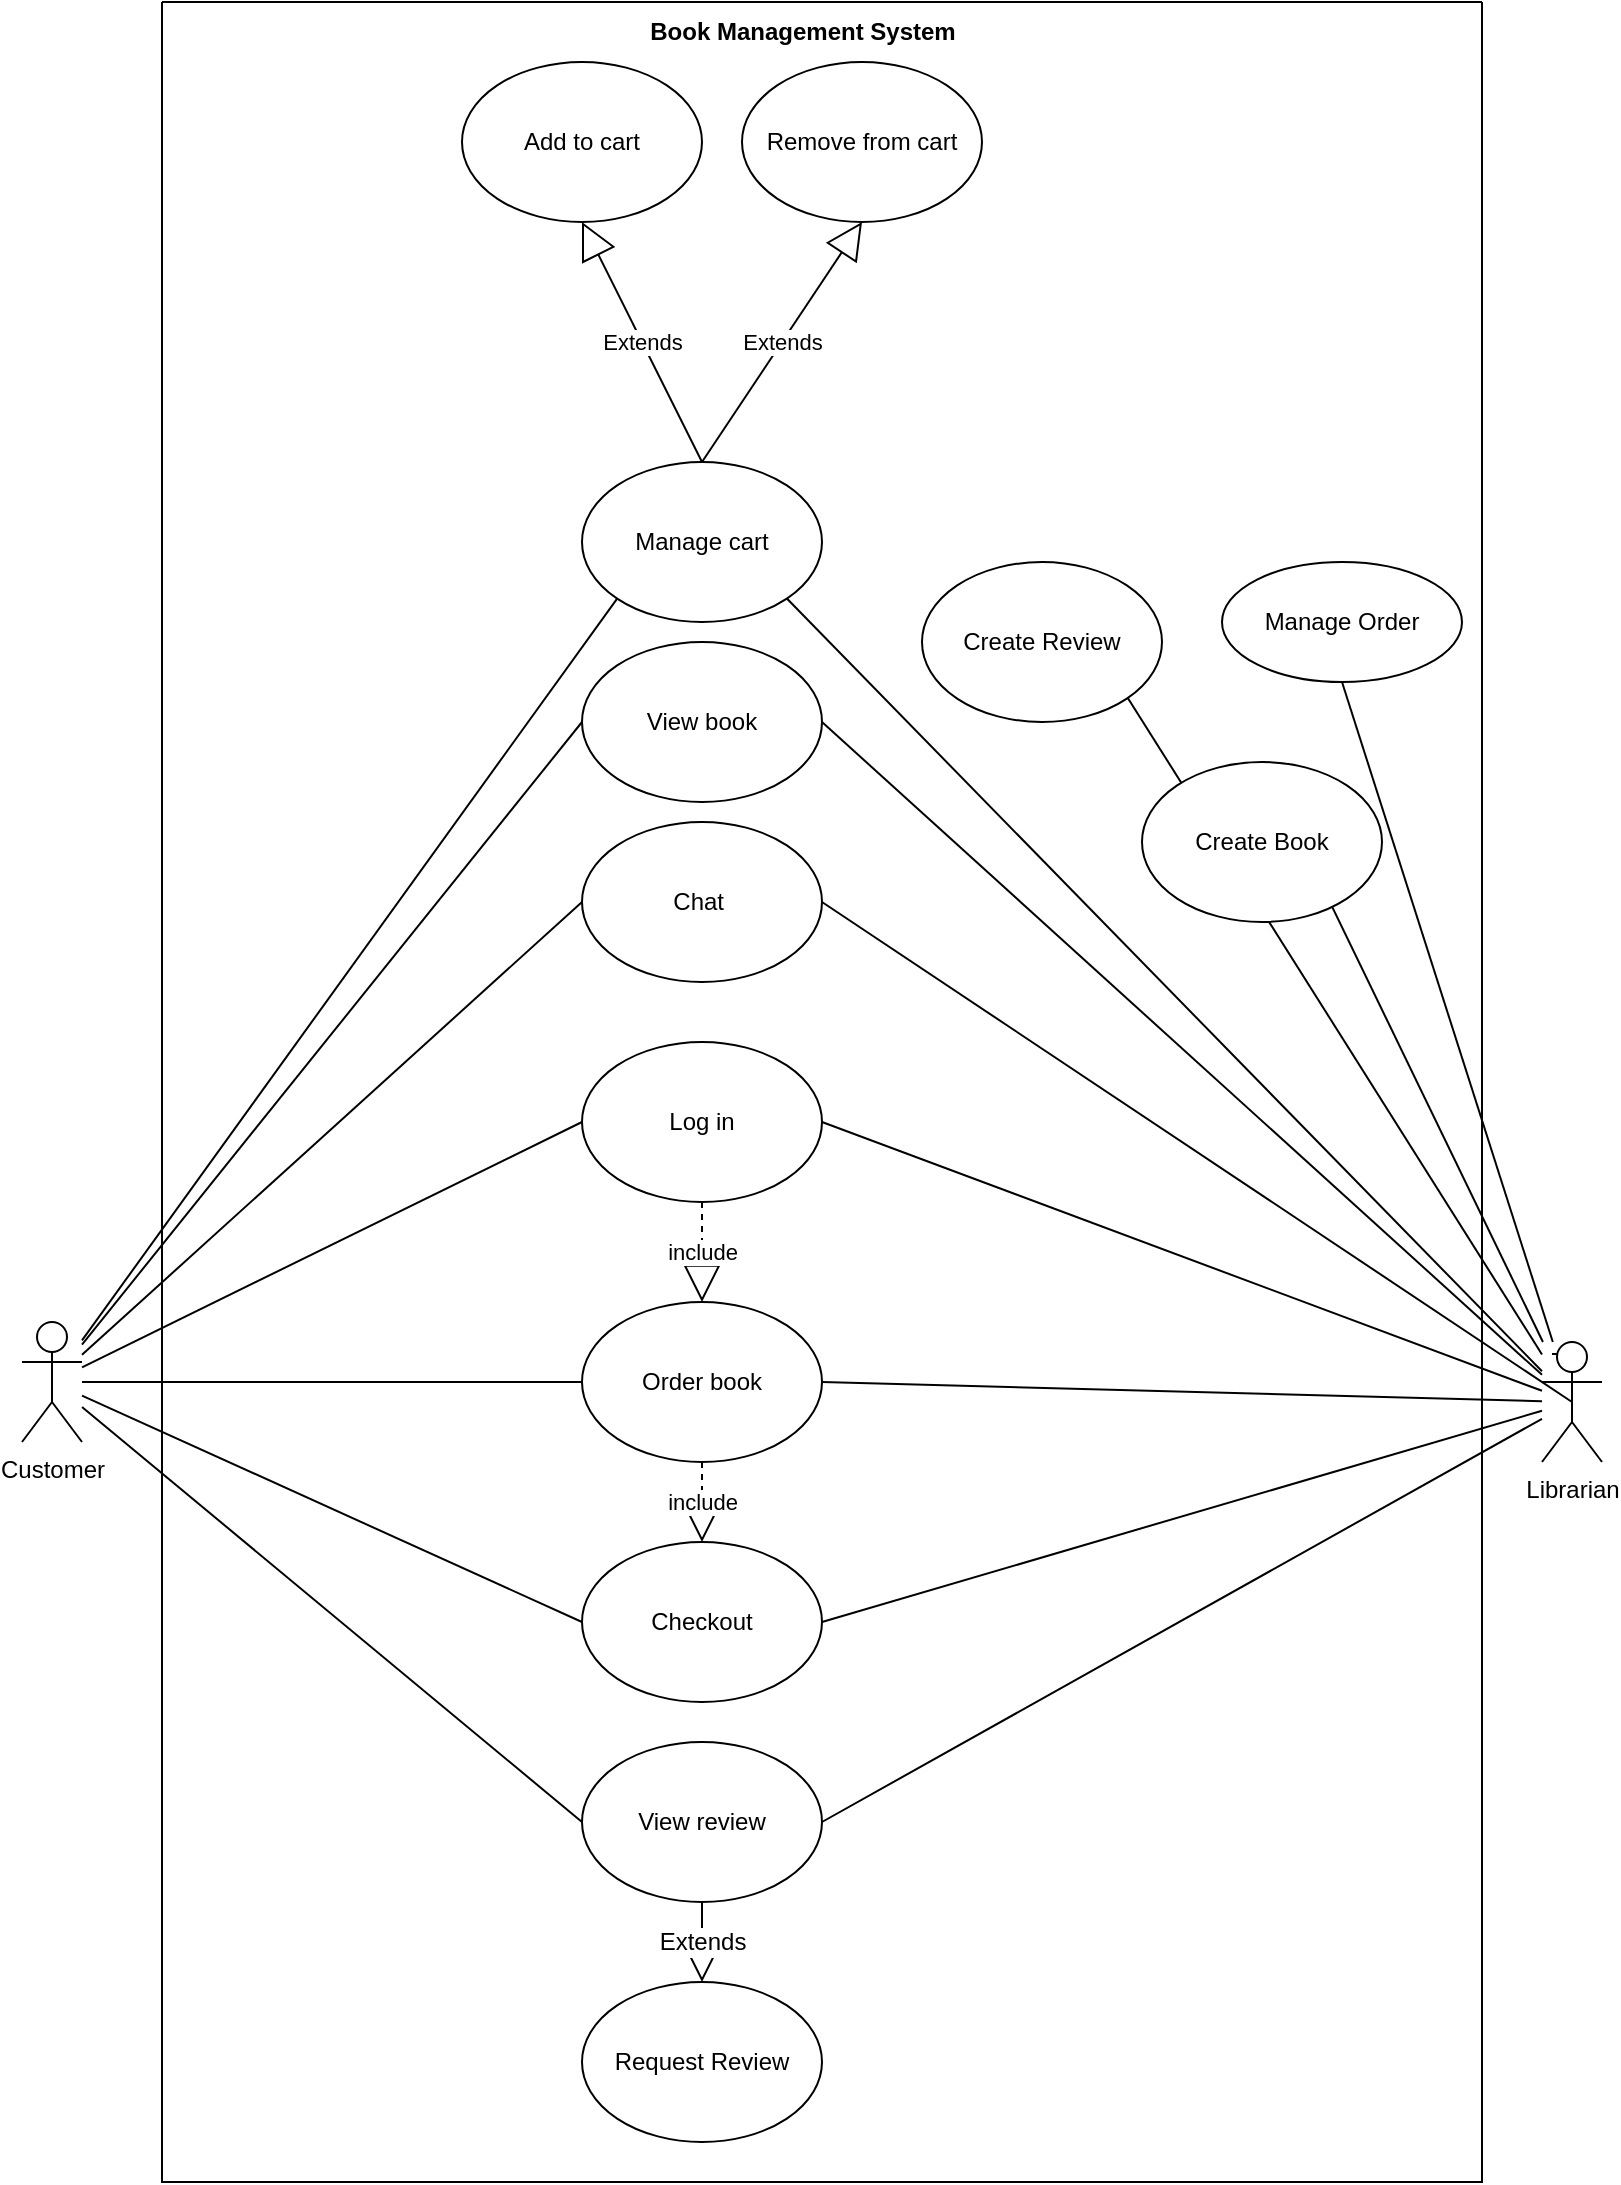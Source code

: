 <mxfile version="20.6.0" type="github">
  <diagram name="Page-1" id="4AmliA1bGbIhGyY8KCNw">
    <mxGraphModel dx="1117" dy="1711" grid="1" gridSize="10" guides="1" tooltips="1" connect="1" arrows="1" fold="1" page="1" pageScale="1" pageWidth="850" pageHeight="1100" math="0" shadow="0">
      <root>
        <mxCell id="0" />
        <mxCell id="1" parent="0" />
        <mxCell id="6q30bPFDWuxzVYTixxc3-16" style="rounded=0;orthogonalLoop=1;jettySize=auto;html=1;entryX=0;entryY=0.5;entryDx=0;entryDy=0;endArrow=none;endFill=0;" parent="1" source="6q30bPFDWuxzVYTixxc3-1" target="6q30bPFDWuxzVYTixxc3-8" edge="1">
          <mxGeometry relative="1" as="geometry" />
        </mxCell>
        <mxCell id="6q30bPFDWuxzVYTixxc3-18" style="rounded=0;orthogonalLoop=1;jettySize=auto;html=1;entryX=0;entryY=0.5;entryDx=0;entryDy=0;endArrow=none;endFill=0;" parent="1" source="6q30bPFDWuxzVYTixxc3-1" target="6q30bPFDWuxzVYTixxc3-9" edge="1">
          <mxGeometry relative="1" as="geometry" />
        </mxCell>
        <mxCell id="6q30bPFDWuxzVYTixxc3-29" style="rounded=0;orthogonalLoop=1;jettySize=auto;html=1;entryX=0;entryY=0.5;entryDx=0;entryDy=0;endArrow=none;endFill=0;" parent="1" source="6q30bPFDWuxzVYTixxc3-1" target="6q30bPFDWuxzVYTixxc3-28" edge="1">
          <mxGeometry relative="1" as="geometry" />
        </mxCell>
        <mxCell id="6q30bPFDWuxzVYTixxc3-36" style="rounded=0;orthogonalLoop=1;jettySize=auto;html=1;entryX=0;entryY=0.5;entryDx=0;entryDy=0;endArrow=none;endFill=0;" parent="1" source="6q30bPFDWuxzVYTixxc3-1" target="6q30bPFDWuxzVYTixxc3-34" edge="1">
          <mxGeometry relative="1" as="geometry" />
        </mxCell>
        <mxCell id="6q30bPFDWuxzVYTixxc3-56" style="rounded=0;orthogonalLoop=1;jettySize=auto;html=1;entryX=0;entryY=1;entryDx=0;entryDy=0;endArrow=none;endFill=0;" parent="1" source="6q30bPFDWuxzVYTixxc3-1" target="6q30bPFDWuxzVYTixxc3-50" edge="1">
          <mxGeometry relative="1" as="geometry" />
        </mxCell>
        <mxCell id="6q30bPFDWuxzVYTixxc3-1" value="Customer" style="shape=umlActor;verticalLabelPosition=bottom;verticalAlign=top;html=1;" parent="1" vertex="1">
          <mxGeometry x="30" y="350" width="30" height="60" as="geometry" />
        </mxCell>
        <mxCell id="6q30bPFDWuxzVYTixxc3-31" style="rounded=0;orthogonalLoop=1;jettySize=auto;html=1;entryX=0.5;entryY=0;entryDx=0;entryDy=0;endArrow=none;endFill=0;" parent="1" source="6q30bPFDWuxzVYTixxc3-3" target="6q30bPFDWuxzVYTixxc3-30" edge="1">
          <mxGeometry relative="1" as="geometry" />
        </mxCell>
        <mxCell id="6q30bPFDWuxzVYTixxc3-33" style="rounded=0;orthogonalLoop=1;jettySize=auto;html=1;entryX=1;entryY=0.5;entryDx=0;entryDy=0;endArrow=none;endFill=0;" parent="1" source="6q30bPFDWuxzVYTixxc3-3" target="6q30bPFDWuxzVYTixxc3-9" edge="1">
          <mxGeometry relative="1" as="geometry" />
        </mxCell>
        <mxCell id="6q30bPFDWuxzVYTixxc3-37" style="rounded=0;orthogonalLoop=1;jettySize=auto;html=1;entryX=1;entryY=0.5;entryDx=0;entryDy=0;endArrow=none;endFill=0;" parent="1" source="6q30bPFDWuxzVYTixxc3-3" target="6q30bPFDWuxzVYTixxc3-34" edge="1">
          <mxGeometry relative="1" as="geometry" />
        </mxCell>
        <mxCell id="6q30bPFDWuxzVYTixxc3-38" style="rounded=0;orthogonalLoop=1;jettySize=auto;html=1;entryX=0.5;entryY=0;entryDx=0;entryDy=0;endArrow=none;endFill=0;" parent="1" source="6q30bPFDWuxzVYTixxc3-3" target="6q30bPFDWuxzVYTixxc3-35" edge="1">
          <mxGeometry relative="1" as="geometry" />
        </mxCell>
        <mxCell id="6q30bPFDWuxzVYTixxc3-39" style="rounded=0;orthogonalLoop=1;jettySize=auto;html=1;entryX=1;entryY=0.5;entryDx=0;entryDy=0;endArrow=none;endFill=0;" parent="1" source="6q30bPFDWuxzVYTixxc3-3" target="6q30bPFDWuxzVYTixxc3-8" edge="1">
          <mxGeometry relative="1" as="geometry" />
        </mxCell>
        <mxCell id="6q30bPFDWuxzVYTixxc3-42" style="rounded=0;orthogonalLoop=1;jettySize=auto;html=1;entryX=1;entryY=0.5;entryDx=0;entryDy=0;endArrow=none;endFill=0;" parent="1" source="6q30bPFDWuxzVYTixxc3-3" target="6q30bPFDWuxzVYTixxc3-10" edge="1">
          <mxGeometry relative="1" as="geometry" />
        </mxCell>
        <mxCell id="6q30bPFDWuxzVYTixxc3-43" style="rounded=0;orthogonalLoop=1;jettySize=auto;html=1;entryX=1;entryY=0.5;entryDx=0;entryDy=0;endArrow=none;endFill=0;" parent="1" source="6q30bPFDWuxzVYTixxc3-3" target="6q30bPFDWuxzVYTixxc3-11" edge="1">
          <mxGeometry relative="1" as="geometry" />
        </mxCell>
        <mxCell id="6q30bPFDWuxzVYTixxc3-57" style="rounded=0;orthogonalLoop=1;jettySize=auto;html=1;entryX=1;entryY=1;entryDx=0;entryDy=0;endArrow=none;endFill=0;" parent="1" source="6q30bPFDWuxzVYTixxc3-3" target="6q30bPFDWuxzVYTixxc3-50" edge="1">
          <mxGeometry relative="1" as="geometry" />
        </mxCell>
        <mxCell id="8_Ot3wEcPDikVnHrrVS4-6" style="rounded=0;orthogonalLoop=1;jettySize=auto;html=1;entryX=0.5;entryY=1;entryDx=0;entryDy=0;fontFamily=Helvetica;fontSize=12;fontColor=default;startSize=0;endArrow=none;endFill=0;" edge="1" parent="1" source="6q30bPFDWuxzVYTixxc3-3" target="8_Ot3wEcPDikVnHrrVS4-5">
          <mxGeometry relative="1" as="geometry" />
        </mxCell>
        <mxCell id="8_Ot3wEcPDikVnHrrVS4-11" style="edgeStyle=none;rounded=0;orthogonalLoop=1;jettySize=auto;html=1;exitX=0.75;exitY=0.1;exitDx=0;exitDy=0;exitPerimeter=0;fontFamily=Helvetica;fontSize=12;fontColor=default;endArrow=none;endFill=0;startSize=0;" edge="1" parent="1" source="6q30bPFDWuxzVYTixxc3-3">
          <mxGeometry relative="1" as="geometry">
            <mxPoint x="795" y="366" as="targetPoint" />
          </mxGeometry>
        </mxCell>
        <mxCell id="6q30bPFDWuxzVYTixxc3-3" value="Librarian" style="shape=umlActor;verticalLabelPosition=bottom;verticalAlign=top;html=1;" parent="1" vertex="1">
          <mxGeometry x="790" y="360" width="30" height="60" as="geometry" />
        </mxCell>
        <mxCell id="6q30bPFDWuxzVYTixxc3-8" value="Log in" style="ellipse;whiteSpace=wrap;html=1;" parent="1" vertex="1">
          <mxGeometry x="310" y="210" width="120" height="80" as="geometry" />
        </mxCell>
        <mxCell id="6q30bPFDWuxzVYTixxc3-9" value="View book" style="ellipse;whiteSpace=wrap;html=1;" parent="1" vertex="1">
          <mxGeometry x="310" y="10" width="120" height="80" as="geometry" />
        </mxCell>
        <mxCell id="6q30bPFDWuxzVYTixxc3-10" value="Order book" style="ellipse;whiteSpace=wrap;html=1;" parent="1" vertex="1">
          <mxGeometry x="310" y="340" width="120" height="80" as="geometry" />
        </mxCell>
        <mxCell id="6q30bPFDWuxzVYTixxc3-11" value="Checkout" style="ellipse;whiteSpace=wrap;html=1;" parent="1" vertex="1">
          <mxGeometry x="310" y="460" width="120" height="80" as="geometry" />
        </mxCell>
        <mxCell id="6q30bPFDWuxzVYTixxc3-19" style="rounded=0;orthogonalLoop=1;jettySize=auto;html=1;entryX=0;entryY=0.5;entryDx=0;entryDy=0;endArrow=none;endFill=0;" parent="1" source="6q30bPFDWuxzVYTixxc3-1" target="6q30bPFDWuxzVYTixxc3-10" edge="1">
          <mxGeometry relative="1" as="geometry">
            <mxPoint x="170" y="163" as="sourcePoint" />
            <mxPoint x="250" y="180" as="targetPoint" />
          </mxGeometry>
        </mxCell>
        <mxCell id="6q30bPFDWuxzVYTixxc3-21" style="rounded=0;orthogonalLoop=1;jettySize=auto;html=1;entryX=0;entryY=0.5;entryDx=0;entryDy=0;endArrow=none;endFill=0;" parent="1" source="6q30bPFDWuxzVYTixxc3-1" target="6q30bPFDWuxzVYTixxc3-11" edge="1">
          <mxGeometry relative="1" as="geometry">
            <mxPoint x="210" y="180" as="sourcePoint" />
            <mxPoint x="280" y="290" as="targetPoint" />
          </mxGeometry>
        </mxCell>
        <mxCell id="6q30bPFDWuxzVYTixxc3-27" value="Request Review" style="ellipse;whiteSpace=wrap;html=1;" parent="1" vertex="1">
          <mxGeometry x="310" y="680" width="120" height="80" as="geometry" />
        </mxCell>
        <mxCell id="6q30bPFDWuxzVYTixxc3-40" style="rounded=0;orthogonalLoop=1;jettySize=auto;html=1;entryX=0.5;entryY=0.5;entryDx=0;entryDy=0;entryPerimeter=0;endArrow=none;endFill=0;exitX=1;exitY=0.5;exitDx=0;exitDy=0;" parent="1" source="6q30bPFDWuxzVYTixxc3-28" target="6q30bPFDWuxzVYTixxc3-3" edge="1">
          <mxGeometry relative="1" as="geometry" />
        </mxCell>
        <mxCell id="6q30bPFDWuxzVYTixxc3-28" value="Chat&amp;nbsp;" style="ellipse;whiteSpace=wrap;html=1;" parent="1" vertex="1">
          <mxGeometry x="310" y="100" width="120" height="80" as="geometry" />
        </mxCell>
        <mxCell id="6q30bPFDWuxzVYTixxc3-30" value="Create Book" style="ellipse;whiteSpace=wrap;html=1;" parent="1" vertex="1">
          <mxGeometry x="590" y="70" width="120" height="80" as="geometry" />
        </mxCell>
        <mxCell id="6q30bPFDWuxzVYTixxc3-34" value="View review" style="ellipse;whiteSpace=wrap;html=1;" parent="1" vertex="1">
          <mxGeometry x="310" y="560" width="120" height="80" as="geometry" />
        </mxCell>
        <mxCell id="6q30bPFDWuxzVYTixxc3-35" value="Create Review" style="ellipse;whiteSpace=wrap;html=1;" parent="1" vertex="1">
          <mxGeometry x="480" y="-30" width="120" height="80" as="geometry" />
        </mxCell>
        <mxCell id="6q30bPFDWuxzVYTixxc3-47" value="include" style="endArrow=block;endSize=16;endFill=0;html=1;rounded=0;dashed=1;exitX=0.5;exitY=1;exitDx=0;exitDy=0;entryX=0.5;entryY=0;entryDx=0;entryDy=0;" parent="1" source="6q30bPFDWuxzVYTixxc3-10" target="6q30bPFDWuxzVYTixxc3-11" edge="1">
          <mxGeometry width="160" relative="1" as="geometry">
            <mxPoint x="30" y="530" as="sourcePoint" />
            <mxPoint x="190" y="530" as="targetPoint" />
          </mxGeometry>
        </mxCell>
        <mxCell id="6q30bPFDWuxzVYTixxc3-49" value="include" style="endArrow=block;endSize=16;endFill=0;html=1;rounded=0;dashed=1;exitX=0.5;exitY=1;exitDx=0;exitDy=0;entryX=0.5;entryY=0;entryDx=0;entryDy=0;" parent="1" source="6q30bPFDWuxzVYTixxc3-8" target="6q30bPFDWuxzVYTixxc3-10" edge="1">
          <mxGeometry width="160" relative="1" as="geometry">
            <mxPoint x="440" y="380" as="sourcePoint" />
            <mxPoint x="440" y="420" as="targetPoint" />
          </mxGeometry>
        </mxCell>
        <mxCell id="6q30bPFDWuxzVYTixxc3-50" value="Manage cart" style="ellipse;whiteSpace=wrap;html=1;" parent="1" vertex="1">
          <mxGeometry x="310" y="-80" width="120" height="80" as="geometry" />
        </mxCell>
        <mxCell id="6q30bPFDWuxzVYTixxc3-51" value="Add to cart" style="ellipse;whiteSpace=wrap;html=1;" parent="1" vertex="1">
          <mxGeometry x="250" y="-280" width="120" height="80" as="geometry" />
        </mxCell>
        <mxCell id="6q30bPFDWuxzVYTixxc3-52" value="Remove from cart" style="ellipse;whiteSpace=wrap;html=1;" parent="1" vertex="1">
          <mxGeometry x="390" y="-280" width="120" height="80" as="geometry" />
        </mxCell>
        <mxCell id="6q30bPFDWuxzVYTixxc3-53" value="Extends" style="endArrow=block;endSize=16;endFill=0;html=1;rounded=0;entryX=0.5;entryY=1;entryDx=0;entryDy=0;exitX=0.5;exitY=0;exitDx=0;exitDy=0;" parent="1" source="6q30bPFDWuxzVYTixxc3-50" target="6q30bPFDWuxzVYTixxc3-51" edge="1">
          <mxGeometry width="160" relative="1" as="geometry">
            <mxPoint x="290" y="130" as="sourcePoint" />
            <mxPoint x="450" y="130" as="targetPoint" />
          </mxGeometry>
        </mxCell>
        <mxCell id="6q30bPFDWuxzVYTixxc3-54" value="Extends" style="endArrow=block;endSize=16;endFill=0;html=1;rounded=0;entryX=0.5;entryY=1;entryDx=0;entryDy=0;exitX=0.5;exitY=0;exitDx=0;exitDy=0;" parent="1" source="6q30bPFDWuxzVYTixxc3-50" target="6q30bPFDWuxzVYTixxc3-52" edge="1">
          <mxGeometry width="160" relative="1" as="geometry">
            <mxPoint x="380" y="-110" as="sourcePoint" />
            <mxPoint x="310" y="-140" as="targetPoint" />
          </mxGeometry>
        </mxCell>
        <mxCell id="8_Ot3wEcPDikVnHrrVS4-4" value="Extends" style="endArrow=block;endSize=16;endFill=0;html=1;rounded=0;fontFamily=Helvetica;fontSize=12;fontColor=default;exitX=0.5;exitY=1;exitDx=0;exitDy=0;entryX=0.5;entryY=0;entryDx=0;entryDy=0;" edge="1" parent="1" source="6q30bPFDWuxzVYTixxc3-34" target="6q30bPFDWuxzVYTixxc3-27">
          <mxGeometry width="160" relative="1" as="geometry">
            <mxPoint x="360" y="780" as="sourcePoint" />
            <mxPoint x="520" y="780" as="targetPoint" />
          </mxGeometry>
        </mxCell>
        <mxCell id="8_Ot3wEcPDikVnHrrVS4-5" value="Manage Order" style="ellipse;whiteSpace=wrap;html=1;strokeColor=default;fontFamily=Helvetica;fontSize=12;fontColor=default;startSize=0;fillColor=default;" vertex="1" parent="1">
          <mxGeometry x="630" y="-30" width="120" height="60" as="geometry" />
        </mxCell>
        <mxCell id="8_Ot3wEcPDikVnHrrVS4-9" value="" style="swimlane;startSize=0;strokeColor=default;fontFamily=Helvetica;fontSize=12;fontColor=default;fillColor=default;" vertex="1" parent="1">
          <mxGeometry x="100" y="-310" width="660" height="1090" as="geometry" />
        </mxCell>
        <mxCell id="8_Ot3wEcPDikVnHrrVS4-12" value="&lt;b&gt;Book Management System&lt;/b&gt;" style="text;html=1;align=center;verticalAlign=middle;resizable=0;points=[];autosize=1;strokeColor=none;fillColor=none;fontSize=12;fontFamily=Helvetica;fontColor=default;" vertex="1" parent="8_Ot3wEcPDikVnHrrVS4-9">
          <mxGeometry x="230" width="180" height="30" as="geometry" />
        </mxCell>
      </root>
    </mxGraphModel>
  </diagram>
</mxfile>
